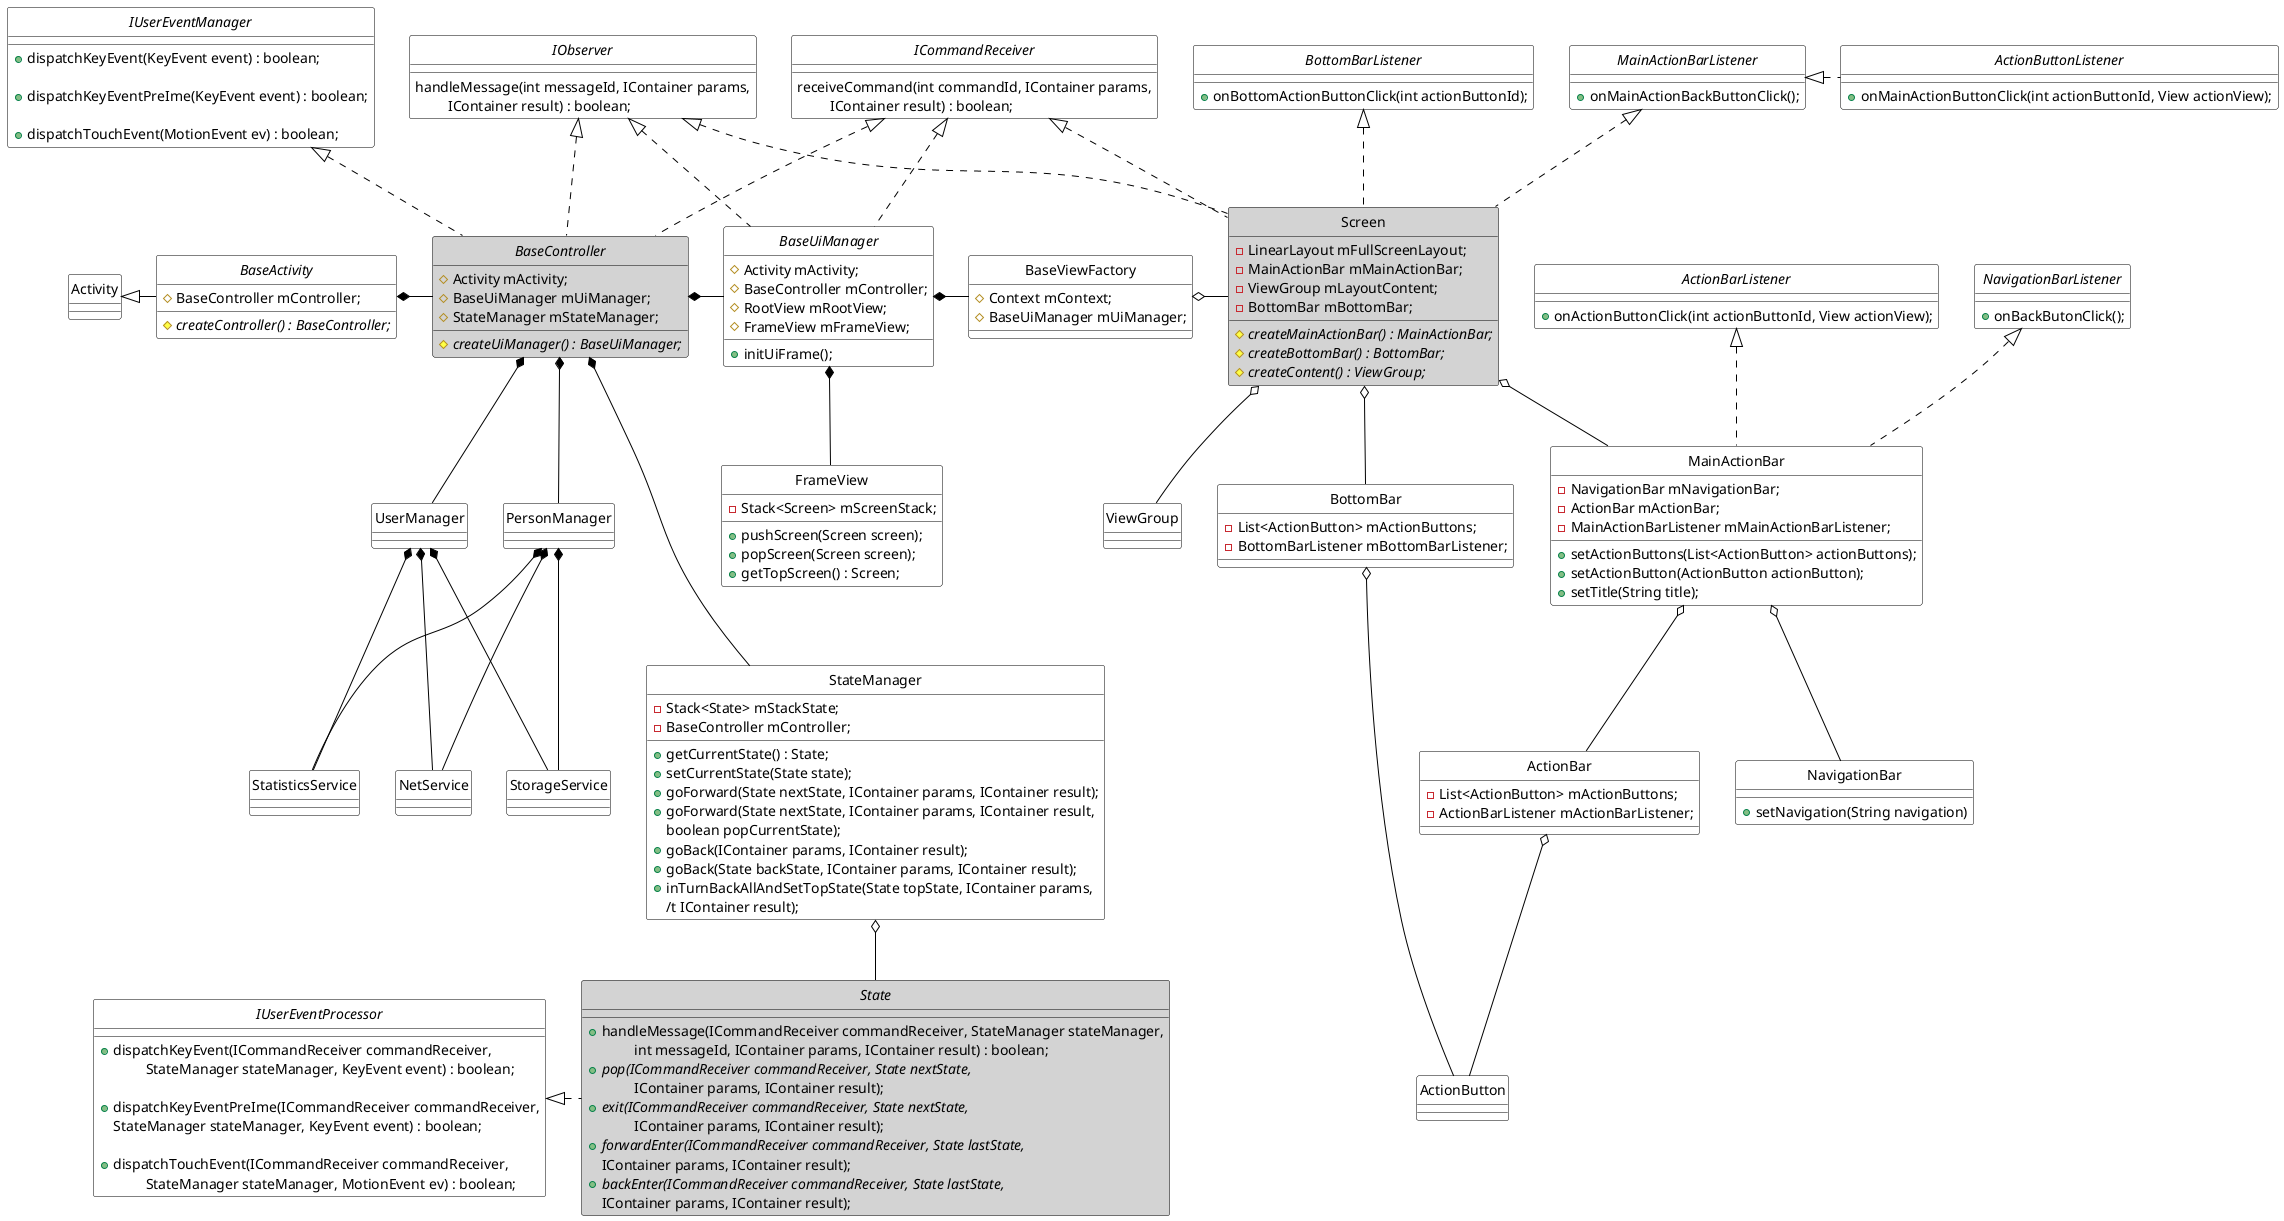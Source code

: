 @startuml
'skinparam monochrome true
skinparam classBackgroundColor White
skinparam classArrowColor Black
skinparam classBorderColor Black
skinparam stereotypeCBackgroundColor Gray
'hide members
hide circle

interface IObserver{
    handleMessage(int messageId, IContainer params,
        \t IContainer result) : boolean;
}

interface ICommandReceiver {
    receiveCommand(int commandId, IContainer params,
        \t IContainer result) : boolean;
}

interface IUserEventManager {
    + dispatchKeyEvent(KeyEvent event) : boolean;

    + dispatchKeyEventPreIme(KeyEvent event) : boolean;

    + dispatchTouchEvent(MotionEvent ev) : boolean;
}

interface IUserEventProcessor{
    + dispatchKeyEvent(ICommandReceiver commandReceiver,
        \t StateManager stateManager, KeyEvent event) : boolean;

    + dispatchKeyEventPreIme(ICommandReceiver commandReceiver,
            StateManager stateManager, KeyEvent event) : boolean;

    + dispatchTouchEvent(ICommandReceiver commandReceiver,
        \t StateManager stateManager, MotionEvent ev) : boolean;
}

abstract class State #LightGray{


        + handleMessage(ICommandReceiver commandReceiver, StateManager stateManager,
                                    \t int messageId, IContainer params, IContainer result) : boolean;
        + {abstract} pop(ICommandReceiver commandReceiver, State nextState,
            \t IContainer params, IContainer result);
        + {abstract} exit(ICommandReceiver commandReceiver, State nextState,
            \t IContainer params, IContainer result);
        + {abstract} forwardEnter(ICommandReceiver commandReceiver, State lastState,
                IContainer params, IContainer result);
        + {abstract} backEnter(ICommandReceiver commandReceiver, State lastState,
                IContainer params, IContainer result);
}

abstract class BaseActivity {
    # BaseController mController;
    # {abstract} createController() : BaseController;
}

abstract class BaseController #LightGray {
    # Activity mActivity;
    # BaseUiManager mUiManager;
    # StateManager mStateManager;
    # {abstract} createUiManager() : BaseUiManager;
}

abstract class BaseUiManager {
    # Activity mActivity;
    # BaseController mController;
    # RootView mRootView;
    # FrameView mFrameView;

    + initUiFrame();
}

class StateManager {
    - Stack<State> mStackState;
    - BaseController mController;

    + getCurrentState() : State;
    + setCurrentState(State state);
    + goForward(State nextState, IContainer params, IContainer result);
    + goForward(State nextState, IContainer params, IContainer result,
                boolean popCurrentState);
    + goBack(IContainer params, IContainer result);
    + goBack(State backState, IContainer params, IContainer result);
    + inTurnBackAllAndSetTopState(State topState, IContainer params,
    /t IContainer result);
}

class BaseViewFactory {
    # Context mContext;
    # BaseUiManager mUiManager;
}

class FrameView {
    - Stack<Screen> mScreenStack;

    + pushScreen(Screen screen);
    + popScreen(Screen screen);
    + getTopScreen() : Screen;
}

interface BottomBarListener {
    + onBottomActionButtonClick(int actionButtonId);
}

interface MainActionBarListener {
    + onMainActionBackButtonClick();
}

interface ActionButtonListener {
    + onMainActionButtonClick(int actionButtonId, View actionView);
}

class Screen #LightGray{
    - LinearLayout mFullScreenLayout;
    - MainActionBar mMainActionBar;
    - ViewGroup mLayoutContent;
    - BottomBar mBottomBar;

    # {abstract} createMainActionBar() : MainActionBar;
    # {abstract} createBottomBar() : BottomBar;
    # {abstract} createContent() : ViewGroup;

}

class MainActionBar{
    - NavigationBar mNavigationBar;
    - ActionBar mActionBar;
    - MainActionBarListener mMainActionBarListener;

    + setActionButtons(List<ActionButton> actionButtons);
    + setActionButton(ActionButton actionButton);
    + setTitle(String title);

}

class ViewGroup{

}

class BottomBar{
    - List<ActionButton> mActionButtons;
    - BottomBarListener mBottomBarListener;
}

class NavigationBar{
    + setNavigation(String navigation)
}

class ActionBar{
    - List<ActionButton> mActionButtons;
    - ActionBarListener mActionBarListener;
}

class ActionButton {

}

interface ActionBarListener {
    + onActionButtonClick(int actionButtonId, View actionView);
}

interface NavigationBarListener {
    + onBackButonClick();
}

Activity <|-r- BaseActivity

BaseActivity *-r- BaseController

IObserver <|.d. BaseController
ICommandReceiver <|.d. BaseController
IUserEventManager <|.d. BaseController

IObserver <|.d. BaseUiManager
ICommandReceiver <|.d. BaseUiManager

IUserEventProcessor <|.r. State

BaseController *- BaseUiManager
BaseController *-d-- StateManager
BaseController *-d- UserManager
BaseController *-d- PersonManager

UserManager *-d- NetService
UserManager *-d- StorageService
UserManager *-d- StatisticsService

PersonManager *-d- NetService
PersonManager *-d- StorageService
PersonManager *-d- StatisticsService

BaseUiManager *-r- BaseViewFactory
BaseUiManager *-d- FrameView

StateManager o-d- State

BaseViewFactory o-r- Screen

IObserver <|.d. Screen
ICommandReceiver <|.d. Screen
BottomBarListener <|.d. Screen
MainActionBarListener <|.d. Screen

MainActionBarListener <|.r. ActionButtonListener

Screen o-d- MainActionBar
Screen o-d- ViewGroup
Screen o-d- BottomBar



ActionBarListener <|.. MainActionBar
NavigationBarListener <|.. MainActionBar

MainActionBar o-d- ActionBar
MainActionBar o-d- NavigationBar

ActionBar o-d- ActionButton
BottomBar o-d- ActionButton

@enduml